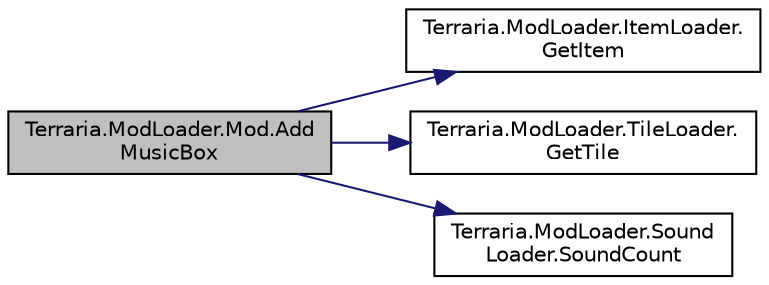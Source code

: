 digraph "Terraria.ModLoader.Mod.AddMusicBox"
{
  edge [fontname="Helvetica",fontsize="10",labelfontname="Helvetica",labelfontsize="10"];
  node [fontname="Helvetica",fontsize="10",shape=record];
  rankdir="LR";
  Node58 [label="Terraria.ModLoader.Mod.Add\lMusicBox",height=0.2,width=0.4,color="black", fillcolor="grey75", style="filled", fontcolor="black"];
  Node58 -> Node59 [color="midnightblue",fontsize="10",style="solid",fontname="Helvetica"];
  Node59 [label="Terraria.ModLoader.ItemLoader.\lGetItem",height=0.2,width=0.4,color="black", fillcolor="white", style="filled",URL="$class_terraria_1_1_mod_loader_1_1_item_loader.html#a1e8f5f5f4245b184038a9e6d1abbf4d3",tooltip="Gets the ModItem instance corresponding to the specified type. Returns null if no modded item has the..."];
  Node58 -> Node60 [color="midnightblue",fontsize="10",style="solid",fontname="Helvetica"];
  Node60 [label="Terraria.ModLoader.TileLoader.\lGetTile",height=0.2,width=0.4,color="black", fillcolor="white", style="filled",URL="$class_terraria_1_1_mod_loader_1_1_tile_loader.html#a046d2f0670d83bdc212241b0f87ff2de",tooltip="Gets the ModTile instance with the given type. If no ModTile with the given type exists, returns null. "];
  Node58 -> Node61 [color="midnightblue",fontsize="10",style="solid",fontname="Helvetica"];
  Node61 [label="Terraria.ModLoader.Sound\lLoader.SoundCount",height=0.2,width=0.4,color="black", fillcolor="white", style="filled",URL="$class_terraria_1_1_mod_loader_1_1_sound_loader.html#af58cb4ccfc19e4cb71a1b23b506aad81"];
}
